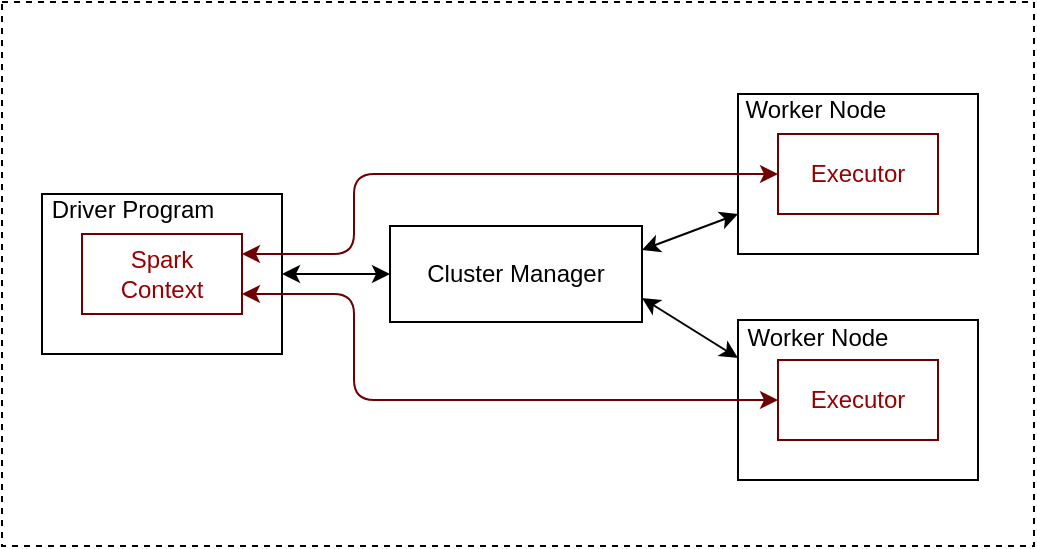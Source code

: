 <mxfile>
    <diagram id="WQbkvNezv7ldRa9gN_0Y" name="Page-1">
        <mxGraphModel dx="619" dy="596" grid="1" gridSize="4" guides="1" tooltips="1" connect="1" arrows="1" fold="1" page="1" pageScale="1" pageWidth="850" pageHeight="1100" math="0" shadow="0">
            <root>
                <mxCell id="0"/>
                <mxCell id="1" parent="0"/>
                <mxCell id="21" value="" style="rounded=0;whiteSpace=wrap;html=1;shadow=0;sketch=0;fontColor=#000000;fillColor=none;dashed=1;" parent="1" vertex="1">
                    <mxGeometry x="32" y="64" width="516" height="272" as="geometry"/>
                </mxCell>
                <mxCell id="3" value="" style="rounded=0;whiteSpace=wrap;html=1;" parent="1" vertex="1">
                    <mxGeometry x="52" y="160" width="120" height="80" as="geometry"/>
                </mxCell>
                <mxCell id="4" value="Spark&lt;br&gt;Context" style="rounded=0;whiteSpace=wrap;html=1;fillColor=none;strokeColor=#6F0000;sketch=0;shadow=0;fontColor=#990000;" parent="1" vertex="1">
                    <mxGeometry x="72" y="180" width="80" height="40" as="geometry"/>
                </mxCell>
                <mxCell id="5" value="Driver Program" style="text;html=1;strokeColor=none;fillColor=none;align=center;verticalAlign=middle;whiteSpace=wrap;rounded=0;" parent="1" vertex="1">
                    <mxGeometry x="50" y="158" width="95" height="20" as="geometry"/>
                </mxCell>
                <mxCell id="6" value="Cluster Manager" style="rounded=0;whiteSpace=wrap;html=1;" parent="1" vertex="1">
                    <mxGeometry x="226" y="176" width="126" height="48" as="geometry"/>
                </mxCell>
                <mxCell id="7" value="" style="endArrow=classic;startArrow=classic;html=1;exitX=1;exitY=0.5;exitDx=0;exitDy=0;" parent="1" source="3" target="6" edge="1">
                    <mxGeometry width="50" height="50" relative="1" as="geometry">
                        <mxPoint x="392" y="320" as="sourcePoint"/>
                        <mxPoint x="442" y="270" as="targetPoint"/>
                    </mxGeometry>
                </mxCell>
                <mxCell id="8" value="" style="rounded=0;whiteSpace=wrap;html=1;" parent="1" vertex="1">
                    <mxGeometry x="400" y="110" width="120" height="80" as="geometry"/>
                </mxCell>
                <mxCell id="9" value="" style="rounded=0;whiteSpace=wrap;html=1;" parent="1" vertex="1">
                    <mxGeometry x="400" y="223" width="120" height="80" as="geometry"/>
                </mxCell>
                <mxCell id="13" value="Executor" style="rounded=0;whiteSpace=wrap;html=1;fillColor=none;strokeColor=#6F0000;sketch=0;shadow=0;fontColor=#990000;" parent="1" vertex="1">
                    <mxGeometry x="420" y="243" width="80" height="40" as="geometry"/>
                </mxCell>
                <mxCell id="14" value="Executor" style="rounded=0;whiteSpace=wrap;html=1;fillColor=none;strokeColor=#6F0000;sketch=0;shadow=0;fontColor=#990000;" parent="1" vertex="1">
                    <mxGeometry x="420" y="130" width="80" height="40" as="geometry"/>
                </mxCell>
                <mxCell id="15" value="Worker Node" style="text;html=1;strokeColor=none;fillColor=none;align=center;verticalAlign=middle;whiteSpace=wrap;rounded=0;" parent="1" vertex="1">
                    <mxGeometry x="400" y="222" width="80" height="20" as="geometry"/>
                </mxCell>
                <mxCell id="16" value="Worker Node" style="text;html=1;strokeColor=none;fillColor=none;align=center;verticalAlign=middle;whiteSpace=wrap;rounded=0;" parent="1" vertex="1">
                    <mxGeometry x="399" y="108" width="80" height="20" as="geometry"/>
                </mxCell>
                <mxCell id="17" value="" style="endArrow=classic;startArrow=classic;html=1;exitX=1;exitY=0.25;exitDx=0;exitDy=0;entryX=0;entryY=0.75;entryDx=0;entryDy=0;" parent="1" source="6" target="8" edge="1">
                    <mxGeometry width="50" height="50" relative="1" as="geometry">
                        <mxPoint x="177" y="205" as="sourcePoint"/>
                        <mxPoint x="237" y="205" as="targetPoint"/>
                    </mxGeometry>
                </mxCell>
                <mxCell id="18" value="" style="endArrow=classic;startArrow=classic;html=1;exitX=1;exitY=0.75;exitDx=0;exitDy=0;entryX=0;entryY=1;entryDx=0;entryDy=0;" parent="1" source="6" target="15" edge="1">
                    <mxGeometry width="50" height="50" relative="1" as="geometry">
                        <mxPoint x="182" y="210" as="sourcePoint"/>
                        <mxPoint x="242" y="210" as="targetPoint"/>
                    </mxGeometry>
                </mxCell>
                <mxCell id="19" value="" style="endArrow=classic;startArrow=classic;html=1;exitX=1;exitY=0.25;exitDx=0;exitDy=0;entryX=0;entryY=0.5;entryDx=0;entryDy=0;edgeStyle=orthogonalEdgeStyle;fontColor=#000000;fillColor=#a20025;strokeColor=#6F0000;" parent="1" source="4" target="14" edge="1">
                    <mxGeometry width="50" height="50" relative="1" as="geometry">
                        <mxPoint x="177" y="205" as="sourcePoint"/>
                        <mxPoint x="237" y="205" as="targetPoint"/>
                        <Array as="points">
                            <mxPoint x="208" y="190"/>
                            <mxPoint x="208" y="150"/>
                        </Array>
                    </mxGeometry>
                </mxCell>
                <mxCell id="20" value="" style="endArrow=classic;startArrow=classic;html=1;exitX=1;exitY=0.75;exitDx=0;exitDy=0;entryX=0;entryY=0.5;entryDx=0;entryDy=0;edgeStyle=orthogonalEdgeStyle;fontColor=#000000;fillColor=#a20025;strokeColor=#6F0000;" parent="1" source="4" target="13" edge="1">
                    <mxGeometry width="50" height="50" relative="1" as="geometry">
                        <mxPoint x="157" y="195" as="sourcePoint"/>
                        <mxPoint x="437" y="145" as="targetPoint"/>
                        <Array as="points">
                            <mxPoint x="208" y="210"/>
                            <mxPoint x="208" y="263"/>
                        </Array>
                    </mxGeometry>
                </mxCell>
                <mxCell id="22" value="" style="shape=image;verticalLabelPosition=bottom;labelBackgroundColor=#ffffff;verticalAlign=top;aspect=fixed;imageAspect=0;image=https://upload.wikimedia.org/wikipedia/commons/thumb/f/f3/Apache_Spark_logo.svg/1200px-Apache_Spark_logo.svg.png;" parent="1" vertex="1">
                    <mxGeometry x="37" y="67" width="32" height="16.62" as="geometry"/>
                </mxCell>
            </root>
        </mxGraphModel>
    </diagram>
</mxfile>